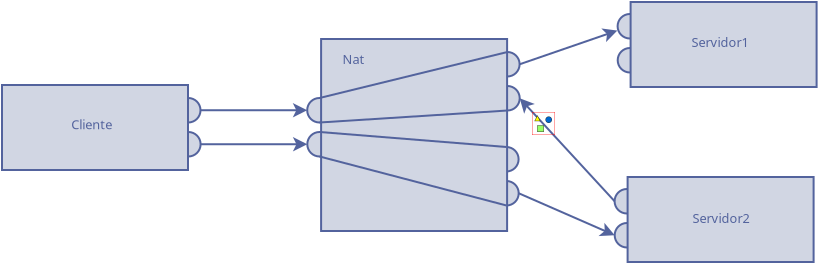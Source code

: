 <?xml version="1.0" encoding="UTF-8"?>
<dia:diagram xmlns:dia="http://www.lysator.liu.se/~alla/dia/">
  <dia:layer name="Background" visible="true" active="true">
    <dia:group>
      <dia:object type="Geometric - Perfect Circle" version="1" id="O0">
        <dia:attribute name="obj_pos">
          <dia:point val="23.25,9.2"/>
        </dia:attribute>
        <dia:attribute name="obj_bb">
          <dia:rectangle val="23.2,9.15;24.525,10.475"/>
        </dia:attribute>
        <dia:attribute name="meta">
          <dia:composite type="dict"/>
        </dia:attribute>
        <dia:attribute name="elem_corner">
          <dia:point val="23.25,9.2"/>
        </dia:attribute>
        <dia:attribute name="elem_width">
          <dia:real val="1.225"/>
        </dia:attribute>
        <dia:attribute name="elem_height">
          <dia:real val="1.225"/>
        </dia:attribute>
        <dia:attribute name="line_width">
          <dia:real val="0.1"/>
        </dia:attribute>
        <dia:attribute name="line_colour">
          <dia:color val="#53639d"/>
        </dia:attribute>
        <dia:attribute name="fill_colour">
          <dia:color val="#d1d6e3"/>
        </dia:attribute>
        <dia:attribute name="show_background">
          <dia:boolean val="true"/>
        </dia:attribute>
        <dia:attribute name="line_style">
          <dia:enum val="0"/>
          <dia:real val="1"/>
        </dia:attribute>
        <dia:attribute name="flip_horizontal">
          <dia:boolean val="false"/>
        </dia:attribute>
        <dia:attribute name="flip_vertical">
          <dia:boolean val="false"/>
        </dia:attribute>
        <dia:attribute name="subscale">
          <dia:real val="1"/>
        </dia:attribute>
      </dia:object>
      <dia:object type="Geometric - Perfect Circle" version="1" id="O1">
        <dia:attribute name="obj_pos">
          <dia:point val="23.255,10.9"/>
        </dia:attribute>
        <dia:attribute name="obj_bb">
          <dia:rectangle val="23.205,10.85;24.53,12.175"/>
        </dia:attribute>
        <dia:attribute name="meta">
          <dia:composite type="dict"/>
        </dia:attribute>
        <dia:attribute name="elem_corner">
          <dia:point val="23.255,10.9"/>
        </dia:attribute>
        <dia:attribute name="elem_width">
          <dia:real val="1.225"/>
        </dia:attribute>
        <dia:attribute name="elem_height">
          <dia:real val="1.225"/>
        </dia:attribute>
        <dia:attribute name="line_width">
          <dia:real val="0.1"/>
        </dia:attribute>
        <dia:attribute name="line_colour">
          <dia:color val="#53639d"/>
        </dia:attribute>
        <dia:attribute name="fill_colour">
          <dia:color val="#d1d6e3"/>
        </dia:attribute>
        <dia:attribute name="show_background">
          <dia:boolean val="true"/>
        </dia:attribute>
        <dia:attribute name="line_style">
          <dia:enum val="0"/>
          <dia:real val="1"/>
        </dia:attribute>
        <dia:attribute name="flip_horizontal">
          <dia:boolean val="false"/>
        </dia:attribute>
        <dia:attribute name="flip_vertical">
          <dia:boolean val="false"/>
        </dia:attribute>
        <dia:attribute name="subscale">
          <dia:real val="1"/>
        </dia:attribute>
      </dia:object>
      <dia:object type="Standard - Box" version="0" id="O2">
        <dia:attribute name="obj_pos">
          <dia:point val="14.55,8.55"/>
        </dia:attribute>
        <dia:attribute name="obj_bb">
          <dia:rectangle val="14.5,8.5;23.9,12.85"/>
        </dia:attribute>
        <dia:attribute name="elem_corner">
          <dia:point val="14.55,8.55"/>
        </dia:attribute>
        <dia:attribute name="elem_width">
          <dia:real val="9.3"/>
        </dia:attribute>
        <dia:attribute name="elem_height">
          <dia:real val="4.25"/>
        </dia:attribute>
        <dia:attribute name="border_width">
          <dia:real val="0.1"/>
        </dia:attribute>
        <dia:attribute name="border_color">
          <dia:color val="#53639d"/>
        </dia:attribute>
        <dia:attribute name="inner_color">
          <dia:color val="#d1d6e3"/>
        </dia:attribute>
        <dia:attribute name="show_background">
          <dia:boolean val="true"/>
        </dia:attribute>
      </dia:object>
    </dia:group>
    <dia:group>
      <dia:object type="Geometric - Perfect Circle" version="1" id="O3">
        <dia:attribute name="obj_pos">
          <dia:point val="39.205,6.9"/>
        </dia:attribute>
        <dia:attribute name="obj_bb">
          <dia:rectangle val="39.155,6.85;40.48,8.175"/>
        </dia:attribute>
        <dia:attribute name="meta">
          <dia:composite type="dict"/>
        </dia:attribute>
        <dia:attribute name="elem_corner">
          <dia:point val="39.205,6.9"/>
        </dia:attribute>
        <dia:attribute name="elem_width">
          <dia:real val="1.225"/>
        </dia:attribute>
        <dia:attribute name="elem_height">
          <dia:real val="1.225"/>
        </dia:attribute>
        <dia:attribute name="line_width">
          <dia:real val="0.1"/>
        </dia:attribute>
        <dia:attribute name="line_colour">
          <dia:color val="#53639d"/>
        </dia:attribute>
        <dia:attribute name="fill_colour">
          <dia:color val="#d1d6e3"/>
        </dia:attribute>
        <dia:attribute name="show_background">
          <dia:boolean val="true"/>
        </dia:attribute>
        <dia:attribute name="line_style">
          <dia:enum val="0"/>
          <dia:real val="1"/>
        </dia:attribute>
        <dia:attribute name="flip_horizontal">
          <dia:boolean val="false"/>
        </dia:attribute>
        <dia:attribute name="flip_vertical">
          <dia:boolean val="false"/>
        </dia:attribute>
        <dia:attribute name="subscale">
          <dia:real val="1"/>
        </dia:attribute>
      </dia:object>
      <dia:object type="Geometric - Perfect Circle" version="1" id="O4">
        <dia:attribute name="obj_pos">
          <dia:point val="39.21,8.6"/>
        </dia:attribute>
        <dia:attribute name="obj_bb">
          <dia:rectangle val="39.16,8.55;40.485,9.875"/>
        </dia:attribute>
        <dia:attribute name="meta">
          <dia:composite type="dict"/>
        </dia:attribute>
        <dia:attribute name="elem_corner">
          <dia:point val="39.21,8.6"/>
        </dia:attribute>
        <dia:attribute name="elem_width">
          <dia:real val="1.225"/>
        </dia:attribute>
        <dia:attribute name="elem_height">
          <dia:real val="1.225"/>
        </dia:attribute>
        <dia:attribute name="line_width">
          <dia:real val="0.1"/>
        </dia:attribute>
        <dia:attribute name="line_colour">
          <dia:color val="#53639d"/>
        </dia:attribute>
        <dia:attribute name="fill_colour">
          <dia:color val="#d1d6e3"/>
        </dia:attribute>
        <dia:attribute name="show_background">
          <dia:boolean val="true"/>
        </dia:attribute>
        <dia:attribute name="line_style">
          <dia:enum val="0"/>
          <dia:real val="1"/>
        </dia:attribute>
        <dia:attribute name="flip_horizontal">
          <dia:boolean val="false"/>
        </dia:attribute>
        <dia:attribute name="flip_vertical">
          <dia:boolean val="false"/>
        </dia:attribute>
        <dia:attribute name="subscale">
          <dia:real val="1"/>
        </dia:attribute>
      </dia:object>
      <dia:object type="Geometric - Perfect Circle" version="1" id="O5">
        <dia:attribute name="obj_pos">
          <dia:point val="39.155,11.65"/>
        </dia:attribute>
        <dia:attribute name="obj_bb">
          <dia:rectangle val="39.105,11.6;40.43,12.925"/>
        </dia:attribute>
        <dia:attribute name="meta">
          <dia:composite type="dict"/>
        </dia:attribute>
        <dia:attribute name="elem_corner">
          <dia:point val="39.155,11.65"/>
        </dia:attribute>
        <dia:attribute name="elem_width">
          <dia:real val="1.225"/>
        </dia:attribute>
        <dia:attribute name="elem_height">
          <dia:real val="1.225"/>
        </dia:attribute>
        <dia:attribute name="line_width">
          <dia:real val="0.1"/>
        </dia:attribute>
        <dia:attribute name="line_colour">
          <dia:color val="#53639d"/>
        </dia:attribute>
        <dia:attribute name="fill_colour">
          <dia:color val="#d1d6e3"/>
        </dia:attribute>
        <dia:attribute name="show_background">
          <dia:boolean val="true"/>
        </dia:attribute>
        <dia:attribute name="line_style">
          <dia:enum val="0"/>
          <dia:real val="1"/>
        </dia:attribute>
        <dia:attribute name="flip_horizontal">
          <dia:boolean val="false"/>
        </dia:attribute>
        <dia:attribute name="flip_vertical">
          <dia:boolean val="false"/>
        </dia:attribute>
        <dia:attribute name="subscale">
          <dia:real val="1"/>
        </dia:attribute>
      </dia:object>
      <dia:object type="Geometric - Perfect Circle" version="1" id="O6">
        <dia:attribute name="obj_pos">
          <dia:point val="39.16,13.35"/>
        </dia:attribute>
        <dia:attribute name="obj_bb">
          <dia:rectangle val="39.11,13.3;40.435,14.625"/>
        </dia:attribute>
        <dia:attribute name="meta">
          <dia:composite type="dict"/>
        </dia:attribute>
        <dia:attribute name="elem_corner">
          <dia:point val="39.16,13.35"/>
        </dia:attribute>
        <dia:attribute name="elem_width">
          <dia:real val="1.225"/>
        </dia:attribute>
        <dia:attribute name="elem_height">
          <dia:real val="1.225"/>
        </dia:attribute>
        <dia:attribute name="line_width">
          <dia:real val="0.1"/>
        </dia:attribute>
        <dia:attribute name="line_colour">
          <dia:color val="#53639d"/>
        </dia:attribute>
        <dia:attribute name="fill_colour">
          <dia:color val="#d1d6e3"/>
        </dia:attribute>
        <dia:attribute name="show_background">
          <dia:boolean val="true"/>
        </dia:attribute>
        <dia:attribute name="line_style">
          <dia:enum val="0"/>
          <dia:real val="1"/>
        </dia:attribute>
        <dia:attribute name="flip_horizontal">
          <dia:boolean val="false"/>
        </dia:attribute>
        <dia:attribute name="flip_vertical">
          <dia:boolean val="false"/>
        </dia:attribute>
        <dia:attribute name="subscale">
          <dia:real val="1"/>
        </dia:attribute>
      </dia:object>
      <dia:object type="Geometric - Perfect Circle" version="1" id="O7">
        <dia:attribute name="obj_pos">
          <dia:point val="29.81,9.2"/>
        </dia:attribute>
        <dia:attribute name="obj_bb">
          <dia:rectangle val="29.76,9.15;31.085,10.475"/>
        </dia:attribute>
        <dia:attribute name="meta">
          <dia:composite type="dict"/>
        </dia:attribute>
        <dia:attribute name="elem_corner">
          <dia:point val="29.81,9.2"/>
        </dia:attribute>
        <dia:attribute name="elem_width">
          <dia:real val="1.225"/>
        </dia:attribute>
        <dia:attribute name="elem_height">
          <dia:real val="1.225"/>
        </dia:attribute>
        <dia:attribute name="line_width">
          <dia:real val="0.1"/>
        </dia:attribute>
        <dia:attribute name="line_colour">
          <dia:color val="#53639d"/>
        </dia:attribute>
        <dia:attribute name="fill_colour">
          <dia:color val="#d1d6e3"/>
        </dia:attribute>
        <dia:attribute name="show_background">
          <dia:boolean val="true"/>
        </dia:attribute>
        <dia:attribute name="line_style">
          <dia:enum val="0"/>
          <dia:real val="1"/>
        </dia:attribute>
        <dia:attribute name="flip_horizontal">
          <dia:boolean val="false"/>
        </dia:attribute>
        <dia:attribute name="flip_vertical">
          <dia:boolean val="false"/>
        </dia:attribute>
        <dia:attribute name="subscale">
          <dia:real val="1"/>
        </dia:attribute>
      </dia:object>
      <dia:object type="Geometric - Perfect Circle" version="1" id="O8">
        <dia:attribute name="obj_pos">
          <dia:point val="29.815,10.9"/>
        </dia:attribute>
        <dia:attribute name="obj_bb">
          <dia:rectangle val="29.765,10.85;31.09,12.175"/>
        </dia:attribute>
        <dia:attribute name="meta">
          <dia:composite type="dict"/>
        </dia:attribute>
        <dia:attribute name="elem_corner">
          <dia:point val="29.815,10.9"/>
        </dia:attribute>
        <dia:attribute name="elem_width">
          <dia:real val="1.225"/>
        </dia:attribute>
        <dia:attribute name="elem_height">
          <dia:real val="1.225"/>
        </dia:attribute>
        <dia:attribute name="line_width">
          <dia:real val="0.1"/>
        </dia:attribute>
        <dia:attribute name="line_colour">
          <dia:color val="#53639d"/>
        </dia:attribute>
        <dia:attribute name="fill_colour">
          <dia:color val="#d1d6e3"/>
        </dia:attribute>
        <dia:attribute name="show_background">
          <dia:boolean val="true"/>
        </dia:attribute>
        <dia:attribute name="line_style">
          <dia:enum val="0"/>
          <dia:real val="1"/>
        </dia:attribute>
        <dia:attribute name="flip_horizontal">
          <dia:boolean val="false"/>
        </dia:attribute>
        <dia:attribute name="flip_vertical">
          <dia:boolean val="false"/>
        </dia:attribute>
        <dia:attribute name="subscale">
          <dia:real val="1"/>
        </dia:attribute>
      </dia:object>
      <dia:object type="Standard - Box" version="0" id="O9">
        <dia:attribute name="obj_pos">
          <dia:point val="30.505,6.25"/>
        </dia:attribute>
        <dia:attribute name="obj_bb">
          <dia:rectangle val="30.455,6.2;39.855,15.9"/>
        </dia:attribute>
        <dia:attribute name="elem_corner">
          <dia:point val="30.505,6.25"/>
        </dia:attribute>
        <dia:attribute name="elem_width">
          <dia:real val="9.3"/>
        </dia:attribute>
        <dia:attribute name="elem_height">
          <dia:real val="9.6"/>
        </dia:attribute>
        <dia:attribute name="border_width">
          <dia:real val="0.1"/>
        </dia:attribute>
        <dia:attribute name="border_color">
          <dia:color val="#53639d"/>
        </dia:attribute>
        <dia:attribute name="inner_color">
          <dia:color val="#d1d6e3"/>
        </dia:attribute>
        <dia:attribute name="show_background">
          <dia:boolean val="true"/>
        </dia:attribute>
      </dia:object>
    </dia:group>
    <dia:group>
      <dia:object type="Geometric - Perfect Circle" version="1" id="O10">
        <dia:attribute name="obj_pos">
          <dia:point val="45.33,5"/>
        </dia:attribute>
        <dia:attribute name="obj_bb">
          <dia:rectangle val="45.28,4.95;46.605,6.275"/>
        </dia:attribute>
        <dia:attribute name="meta">
          <dia:composite type="dict"/>
        </dia:attribute>
        <dia:attribute name="elem_corner">
          <dia:point val="45.33,5"/>
        </dia:attribute>
        <dia:attribute name="elem_width">
          <dia:real val="1.225"/>
        </dia:attribute>
        <dia:attribute name="elem_height">
          <dia:real val="1.225"/>
        </dia:attribute>
        <dia:attribute name="line_width">
          <dia:real val="0.1"/>
        </dia:attribute>
        <dia:attribute name="line_colour">
          <dia:color val="#53639d"/>
        </dia:attribute>
        <dia:attribute name="fill_colour">
          <dia:color val="#d1d6e3"/>
        </dia:attribute>
        <dia:attribute name="show_background">
          <dia:boolean val="true"/>
        </dia:attribute>
        <dia:attribute name="line_style">
          <dia:enum val="0"/>
          <dia:real val="1"/>
        </dia:attribute>
        <dia:attribute name="flip_horizontal">
          <dia:boolean val="false"/>
        </dia:attribute>
        <dia:attribute name="flip_vertical">
          <dia:boolean val="false"/>
        </dia:attribute>
        <dia:attribute name="subscale">
          <dia:real val="1"/>
        </dia:attribute>
      </dia:object>
      <dia:object type="Geometric - Perfect Circle" version="1" id="O11">
        <dia:attribute name="obj_pos">
          <dia:point val="45.335,6.7"/>
        </dia:attribute>
        <dia:attribute name="obj_bb">
          <dia:rectangle val="45.285,6.65;46.61,7.975"/>
        </dia:attribute>
        <dia:attribute name="meta">
          <dia:composite type="dict"/>
        </dia:attribute>
        <dia:attribute name="elem_corner">
          <dia:point val="45.335,6.7"/>
        </dia:attribute>
        <dia:attribute name="elem_width">
          <dia:real val="1.225"/>
        </dia:attribute>
        <dia:attribute name="elem_height">
          <dia:real val="1.225"/>
        </dia:attribute>
        <dia:attribute name="line_width">
          <dia:real val="0.1"/>
        </dia:attribute>
        <dia:attribute name="line_colour">
          <dia:color val="#53639d"/>
        </dia:attribute>
        <dia:attribute name="fill_colour">
          <dia:color val="#d1d6e3"/>
        </dia:attribute>
        <dia:attribute name="show_background">
          <dia:boolean val="true"/>
        </dia:attribute>
        <dia:attribute name="line_style">
          <dia:enum val="0"/>
          <dia:real val="1"/>
        </dia:attribute>
        <dia:attribute name="flip_horizontal">
          <dia:boolean val="false"/>
        </dia:attribute>
        <dia:attribute name="flip_vertical">
          <dia:boolean val="false"/>
        </dia:attribute>
        <dia:attribute name="subscale">
          <dia:real val="1"/>
        </dia:attribute>
      </dia:object>
      <dia:object type="Geometric - Perfect Circle" version="1" id="O12">
        <dia:attribute name="obj_pos">
          <dia:point val="45.18,13.75"/>
        </dia:attribute>
        <dia:attribute name="obj_bb">
          <dia:rectangle val="45.13,13.7;46.455,15.025"/>
        </dia:attribute>
        <dia:attribute name="meta">
          <dia:composite type="dict"/>
        </dia:attribute>
        <dia:attribute name="elem_corner">
          <dia:point val="45.18,13.75"/>
        </dia:attribute>
        <dia:attribute name="elem_width">
          <dia:real val="1.225"/>
        </dia:attribute>
        <dia:attribute name="elem_height">
          <dia:real val="1.225"/>
        </dia:attribute>
        <dia:attribute name="line_width">
          <dia:real val="0.1"/>
        </dia:attribute>
        <dia:attribute name="line_colour">
          <dia:color val="#53639d"/>
        </dia:attribute>
        <dia:attribute name="fill_colour">
          <dia:color val="#d1d6e3"/>
        </dia:attribute>
        <dia:attribute name="show_background">
          <dia:boolean val="true"/>
        </dia:attribute>
        <dia:attribute name="line_style">
          <dia:enum val="0"/>
          <dia:real val="1"/>
        </dia:attribute>
        <dia:attribute name="flip_horizontal">
          <dia:boolean val="false"/>
        </dia:attribute>
        <dia:attribute name="flip_vertical">
          <dia:boolean val="false"/>
        </dia:attribute>
        <dia:attribute name="subscale">
          <dia:real val="1"/>
        </dia:attribute>
      </dia:object>
      <dia:object type="Geometric - Perfect Circle" version="1" id="O13">
        <dia:attribute name="obj_pos">
          <dia:point val="45.185,15.45"/>
        </dia:attribute>
        <dia:attribute name="obj_bb">
          <dia:rectangle val="45.135,15.4;46.46,16.725"/>
        </dia:attribute>
        <dia:attribute name="meta">
          <dia:composite type="dict"/>
        </dia:attribute>
        <dia:attribute name="elem_corner">
          <dia:point val="45.185,15.45"/>
        </dia:attribute>
        <dia:attribute name="elem_width">
          <dia:real val="1.225"/>
        </dia:attribute>
        <dia:attribute name="elem_height">
          <dia:real val="1.225"/>
        </dia:attribute>
        <dia:attribute name="line_width">
          <dia:real val="0.1"/>
        </dia:attribute>
        <dia:attribute name="line_colour">
          <dia:color val="#53639d"/>
        </dia:attribute>
        <dia:attribute name="fill_colour">
          <dia:color val="#d1d6e3"/>
        </dia:attribute>
        <dia:attribute name="show_background">
          <dia:boolean val="true"/>
        </dia:attribute>
        <dia:attribute name="line_style">
          <dia:enum val="0"/>
          <dia:real val="1"/>
        </dia:attribute>
        <dia:attribute name="flip_horizontal">
          <dia:boolean val="false"/>
        </dia:attribute>
        <dia:attribute name="flip_vertical">
          <dia:boolean val="false"/>
        </dia:attribute>
        <dia:attribute name="subscale">
          <dia:real val="1"/>
        </dia:attribute>
      </dia:object>
      <dia:object type="Standard - Box" version="0" id="O14">
        <dia:attribute name="obj_pos">
          <dia:point val="45.98,4.4"/>
        </dia:attribute>
        <dia:attribute name="obj_bb">
          <dia:rectangle val="45.93,4.35;55.33,8.7"/>
        </dia:attribute>
        <dia:attribute name="elem_corner">
          <dia:point val="45.98,4.4"/>
        </dia:attribute>
        <dia:attribute name="elem_width">
          <dia:real val="9.3"/>
        </dia:attribute>
        <dia:attribute name="elem_height">
          <dia:real val="4.25"/>
        </dia:attribute>
        <dia:attribute name="border_width">
          <dia:real val="0.1"/>
        </dia:attribute>
        <dia:attribute name="border_color">
          <dia:color val="#53639d"/>
        </dia:attribute>
        <dia:attribute name="inner_color">
          <dia:color val="#d1d6e3"/>
        </dia:attribute>
        <dia:attribute name="show_background">
          <dia:boolean val="true"/>
        </dia:attribute>
      </dia:object>
      <dia:object type="Standard - Box" version="0" id="O15">
        <dia:attribute name="obj_pos">
          <dia:point val="45.83,13.15"/>
        </dia:attribute>
        <dia:attribute name="obj_bb">
          <dia:rectangle val="45.78,13.1;55.18,17.45"/>
        </dia:attribute>
        <dia:attribute name="elem_corner">
          <dia:point val="45.83,13.15"/>
        </dia:attribute>
        <dia:attribute name="elem_width">
          <dia:real val="9.3"/>
        </dia:attribute>
        <dia:attribute name="elem_height">
          <dia:real val="4.25"/>
        </dia:attribute>
        <dia:attribute name="border_width">
          <dia:real val="0.1"/>
        </dia:attribute>
        <dia:attribute name="border_color">
          <dia:color val="#53639d"/>
        </dia:attribute>
        <dia:attribute name="inner_color">
          <dia:color val="#d1d6e3"/>
        </dia:attribute>
        <dia:attribute name="show_background">
          <dia:boolean val="true"/>
        </dia:attribute>
      </dia:object>
    </dia:group>
    <dia:object type="Standard - Text" version="1" id="O16">
      <dia:attribute name="obj_pos">
        <dia:point val="18.012,10.762"/>
      </dia:attribute>
      <dia:attribute name="obj_bb">
        <dia:rectangle val="18.012,10.168;20.26,10.915"/>
      </dia:attribute>
      <dia:attribute name="text">
        <dia:composite type="text">
          <dia:attribute name="string">
            <dia:string>#Cliente#</dia:string>
          </dia:attribute>
          <dia:attribute name="font">
            <dia:font family="sans" style="0" name="Helvetica"/>
          </dia:attribute>
          <dia:attribute name="height">
            <dia:real val="0.8"/>
          </dia:attribute>
          <dia:attribute name="pos">
            <dia:point val="18.012,10.762"/>
          </dia:attribute>
          <dia:attribute name="color">
            <dia:color val="#53639d"/>
          </dia:attribute>
          <dia:attribute name="alignment">
            <dia:enum val="0"/>
          </dia:attribute>
        </dia:composite>
      </dia:attribute>
      <dia:attribute name="valign">
        <dia:enum val="3"/>
      </dia:attribute>
    </dia:object>
    <dia:object type="Standard - Text" version="1" id="O17">
      <dia:attribute name="obj_pos">
        <dia:point val="31.58,7.495"/>
      </dia:attribute>
      <dia:attribute name="obj_bb">
        <dia:rectangle val="31.58,6.9;32.703,7.647"/>
      </dia:attribute>
      <dia:attribute name="text">
        <dia:composite type="text">
          <dia:attribute name="string">
            <dia:string>#Nat#</dia:string>
          </dia:attribute>
          <dia:attribute name="font">
            <dia:font family="sans" style="0" name="Helvetica"/>
          </dia:attribute>
          <dia:attribute name="height">
            <dia:real val="0.8"/>
          </dia:attribute>
          <dia:attribute name="pos">
            <dia:point val="31.58,7.495"/>
          </dia:attribute>
          <dia:attribute name="color">
            <dia:color val="#53639d"/>
          </dia:attribute>
          <dia:attribute name="alignment">
            <dia:enum val="0"/>
          </dia:attribute>
        </dia:composite>
      </dia:attribute>
      <dia:attribute name="valign">
        <dia:enum val="3"/>
      </dia:attribute>
    </dia:object>
    <dia:object type="Standard - Text" version="1" id="O18">
      <dia:attribute name="obj_pos">
        <dia:point val="49.03,6.645"/>
      </dia:attribute>
      <dia:attribute name="obj_bb">
        <dia:rectangle val="49.03,6.05;52.123,6.798"/>
      </dia:attribute>
      <dia:attribute name="text">
        <dia:composite type="text">
          <dia:attribute name="string">
            <dia:string>#Servidor1#</dia:string>
          </dia:attribute>
          <dia:attribute name="font">
            <dia:font family="sans" style="0" name="Helvetica"/>
          </dia:attribute>
          <dia:attribute name="height">
            <dia:real val="0.8"/>
          </dia:attribute>
          <dia:attribute name="pos">
            <dia:point val="49.03,6.645"/>
          </dia:attribute>
          <dia:attribute name="color">
            <dia:color val="#53639d"/>
          </dia:attribute>
          <dia:attribute name="alignment">
            <dia:enum val="0"/>
          </dia:attribute>
        </dia:composite>
      </dia:attribute>
      <dia:attribute name="valign">
        <dia:enum val="3"/>
      </dia:attribute>
    </dia:object>
    <dia:object type="Standard - Text" version="1" id="O19">
      <dia:attribute name="obj_pos">
        <dia:point val="49.08,15.445"/>
      </dia:attribute>
      <dia:attribute name="obj_bb">
        <dia:rectangle val="49.08,14.85;52.172,15.598"/>
      </dia:attribute>
      <dia:attribute name="text">
        <dia:composite type="text">
          <dia:attribute name="string">
            <dia:string>#Servidor2#</dia:string>
          </dia:attribute>
          <dia:attribute name="font">
            <dia:font family="sans" style="0" name="Helvetica"/>
          </dia:attribute>
          <dia:attribute name="height">
            <dia:real val="0.8"/>
          </dia:attribute>
          <dia:attribute name="pos">
            <dia:point val="49.08,15.445"/>
          </dia:attribute>
          <dia:attribute name="color">
            <dia:color val="#53639d"/>
          </dia:attribute>
          <dia:attribute name="alignment">
            <dia:enum val="0"/>
          </dia:attribute>
        </dia:composite>
      </dia:attribute>
      <dia:attribute name="valign">
        <dia:enum val="3"/>
      </dia:attribute>
    </dia:object>
    <dia:object type="Standard - Line" version="0" id="O20">
      <dia:attribute name="obj_pos">
        <dia:point val="24.475,9.812"/>
      </dia:attribute>
      <dia:attribute name="obj_bb">
        <dia:rectangle val="24.425,9.451;29.922,10.174"/>
      </dia:attribute>
      <dia:attribute name="conn_endpoints">
        <dia:point val="24.475,9.812"/>
        <dia:point val="29.81,9.812"/>
      </dia:attribute>
      <dia:attribute name="numcp">
        <dia:int val="1"/>
      </dia:attribute>
      <dia:attribute name="line_color">
        <dia:color val="#53639d"/>
      </dia:attribute>
      <dia:attribute name="end_arrow">
        <dia:enum val="22"/>
      </dia:attribute>
      <dia:attribute name="end_arrow_length">
        <dia:real val="0.5"/>
      </dia:attribute>
      <dia:attribute name="end_arrow_width">
        <dia:real val="0.5"/>
      </dia:attribute>
      <dia:connections>
        <dia:connection handle="0" to="O0" connection="3"/>
        <dia:connection handle="1" to="O7" connection="2"/>
      </dia:connections>
    </dia:object>
    <dia:object type="Standard - Line" version="0" id="O21">
      <dia:attribute name="obj_pos">
        <dia:point val="24.48,11.512"/>
      </dia:attribute>
      <dia:attribute name="obj_bb">
        <dia:rectangle val="24.43,11.151;29.927,11.874"/>
      </dia:attribute>
      <dia:attribute name="conn_endpoints">
        <dia:point val="24.48,11.512"/>
        <dia:point val="29.815,11.512"/>
      </dia:attribute>
      <dia:attribute name="numcp">
        <dia:int val="1"/>
      </dia:attribute>
      <dia:attribute name="line_color">
        <dia:color val="#53639d"/>
      </dia:attribute>
      <dia:attribute name="end_arrow">
        <dia:enum val="22"/>
      </dia:attribute>
      <dia:attribute name="end_arrow_length">
        <dia:real val="0.5"/>
      </dia:attribute>
      <dia:attribute name="end_arrow_width">
        <dia:real val="0.5"/>
      </dia:attribute>
      <dia:connections>
        <dia:connection handle="0" to="O1" connection="3"/>
        <dia:connection handle="1" to="O8" connection="2"/>
      </dia:connections>
    </dia:object>
    <dia:object type="Standard - Line" version="0" id="O22">
      <dia:attribute name="obj_pos">
        <dia:point val="40.43,7.513"/>
      </dia:attribute>
      <dia:attribute name="obj_bb">
        <dia:rectangle val="40.366,5.684;45.422,7.576"/>
      </dia:attribute>
      <dia:attribute name="conn_endpoints">
        <dia:point val="40.43,7.513"/>
        <dia:point val="45.317,5.828"/>
      </dia:attribute>
      <dia:attribute name="numcp">
        <dia:int val="1"/>
      </dia:attribute>
      <dia:attribute name="line_color">
        <dia:color val="#53639d"/>
      </dia:attribute>
      <dia:attribute name="end_arrow">
        <dia:enum val="22"/>
      </dia:attribute>
      <dia:attribute name="end_arrow_length">
        <dia:real val="0.5"/>
      </dia:attribute>
      <dia:attribute name="end_arrow_width">
        <dia:real val="0.5"/>
      </dia:attribute>
      <dia:connections>
        <dia:connection handle="0" to="O3" connection="3"/>
        <dia:connection handle="1" to="O10" connection="8"/>
      </dia:connections>
    </dia:object>
    <dia:object type="Standard - Line" version="0" id="O23">
      <dia:attribute name="obj_pos">
        <dia:point val="40.385,13.963"/>
      </dia:attribute>
      <dia:attribute name="obj_bb">
        <dia:rectangle val="40.319,13.897;45.287,16.162"/>
      </dia:attribute>
      <dia:attribute name="conn_endpoints">
        <dia:point val="40.385,13.963"/>
        <dia:point val="45.185,16.062"/>
      </dia:attribute>
      <dia:attribute name="numcp">
        <dia:int val="1"/>
      </dia:attribute>
      <dia:attribute name="line_color">
        <dia:color val="#53639d"/>
      </dia:attribute>
      <dia:attribute name="end_arrow">
        <dia:enum val="22"/>
      </dia:attribute>
      <dia:attribute name="end_arrow_length">
        <dia:real val="0.5"/>
      </dia:attribute>
      <dia:attribute name="end_arrow_width">
        <dia:real val="0.5"/>
      </dia:attribute>
      <dia:connections>
        <dia:connection handle="0" to="O6" connection="3"/>
        <dia:connection handle="1" to="O13" connection="2"/>
      </dia:connections>
    </dia:object>
    <dia:object type="Standard - Line" version="0" id="O24">
      <dia:attribute name="obj_pos">
        <dia:point val="45.18,14.363"/>
      </dia:attribute>
      <dia:attribute name="obj_bb">
        <dia:rectangle val="40.359,9.13;45.251,14.433"/>
      </dia:attribute>
      <dia:attribute name="conn_endpoints">
        <dia:point val="45.18,14.363"/>
        <dia:point val="40.435,9.213"/>
      </dia:attribute>
      <dia:attribute name="numcp">
        <dia:int val="1"/>
      </dia:attribute>
      <dia:attribute name="line_color">
        <dia:color val="#53639d"/>
      </dia:attribute>
      <dia:attribute name="end_arrow">
        <dia:enum val="22"/>
      </dia:attribute>
      <dia:attribute name="end_arrow_length">
        <dia:real val="0.5"/>
      </dia:attribute>
      <dia:attribute name="end_arrow_width">
        <dia:real val="0.5"/>
      </dia:attribute>
      <dia:connections>
        <dia:connection handle="0" to="O12" connection="2"/>
        <dia:connection handle="1" to="O4" connection="3"/>
      </dia:connections>
    </dia:object>
    <dia:object type="Standard - Line" version="0" id="O25">
      <dia:attribute name="obj_pos">
        <dia:point val="39.818,6.9"/>
      </dia:attribute>
      <dia:attribute name="obj_bb">
        <dia:rectangle val="30.362,6.84;39.878,9.26"/>
      </dia:attribute>
      <dia:attribute name="conn_endpoints">
        <dia:point val="39.818,6.9"/>
        <dia:point val="30.422,9.2"/>
      </dia:attribute>
      <dia:attribute name="numcp">
        <dia:int val="1"/>
      </dia:attribute>
      <dia:attribute name="line_color">
        <dia:color val="#53639d"/>
      </dia:attribute>
      <dia:connections>
        <dia:connection handle="0" to="O3" connection="1"/>
        <dia:connection handle="1" to="O7" connection="1"/>
      </dia:connections>
    </dia:object>
    <dia:object type="Standard - Line" version="0" id="O26">
      <dia:attribute name="obj_pos">
        <dia:point val="39.773,14.575"/>
      </dia:attribute>
      <dia:attribute name="obj_bb">
        <dia:rectangle val="30.366,12.064;39.834,14.636"/>
      </dia:attribute>
      <dia:attribute name="conn_endpoints">
        <dia:point val="39.773,14.575"/>
        <dia:point val="30.427,12.125"/>
      </dia:attribute>
      <dia:attribute name="numcp">
        <dia:int val="1"/>
      </dia:attribute>
      <dia:attribute name="line_color">
        <dia:color val="#53639d"/>
      </dia:attribute>
      <dia:connections>
        <dia:connection handle="0" to="O6" connection="0"/>
        <dia:connection handle="1" to="O8" connection="0"/>
      </dia:connections>
    </dia:object>
    <dia:object type="Standard - Line" version="0" id="O27">
      <dia:attribute name="obj_pos">
        <dia:point val="39.822,9.825"/>
      </dia:attribute>
      <dia:attribute name="obj_bb">
        <dia:rectangle val="30.369,9.772;39.876,10.478"/>
      </dia:attribute>
      <dia:attribute name="conn_endpoints">
        <dia:point val="39.822,9.825"/>
        <dia:point val="30.422,10.425"/>
      </dia:attribute>
      <dia:attribute name="numcp">
        <dia:int val="1"/>
      </dia:attribute>
      <dia:attribute name="line_color">
        <dia:color val="#53639d"/>
      </dia:attribute>
      <dia:connections>
        <dia:connection handle="0" to="O4" connection="0"/>
        <dia:connection handle="1" to="O7" connection="0"/>
      </dia:connections>
    </dia:object>
    <dia:object type="Standard - Line" version="0" id="O28">
      <dia:attribute name="obj_pos">
        <dia:point val="39.767,11.65"/>
      </dia:attribute>
      <dia:attribute name="obj_bb">
        <dia:rectangle val="30.374,10.846;39.821,11.704"/>
      </dia:attribute>
      <dia:attribute name="conn_endpoints">
        <dia:point val="39.767,11.65"/>
        <dia:point val="30.427,10.9"/>
      </dia:attribute>
      <dia:attribute name="numcp">
        <dia:int val="1"/>
      </dia:attribute>
      <dia:attribute name="line_color">
        <dia:color val="#53639d"/>
      </dia:attribute>
      <dia:connections>
        <dia:connection handle="0" to="O5" connection="1"/>
        <dia:connection handle="1" to="O8" connection="1"/>
      </dia:connections>
    </dia:object>
    <dia:object type="Standard - Image" version="0" id="O29">
      <dia:attribute name="obj_pos">
        <dia:point val="41.05,9.9"/>
      </dia:attribute>
      <dia:attribute name="obj_bb">
        <dia:rectangle val="41,9.85;42.25,11.1"/>
      </dia:attribute>
      <dia:attribute name="elem_corner">
        <dia:point val="41.05,9.9"/>
      </dia:attribute>
      <dia:attribute name="elem_width">
        <dia:real val="1.15"/>
      </dia:attribute>
      <dia:attribute name="elem_height">
        <dia:real val="1.15"/>
      </dia:attribute>
      <dia:attribute name="draw_border">
        <dia:boolean val="false"/>
      </dia:attribute>
      <dia:attribute name="keep_aspect">
        <dia:boolean val="true"/>
      </dia:attribute>
      <dia:attribute name="file">
        <dia:string>#../images/cruz.png#</dia:string>
      </dia:attribute>
    </dia:object>
  </dia:layer>
</dia:diagram>
